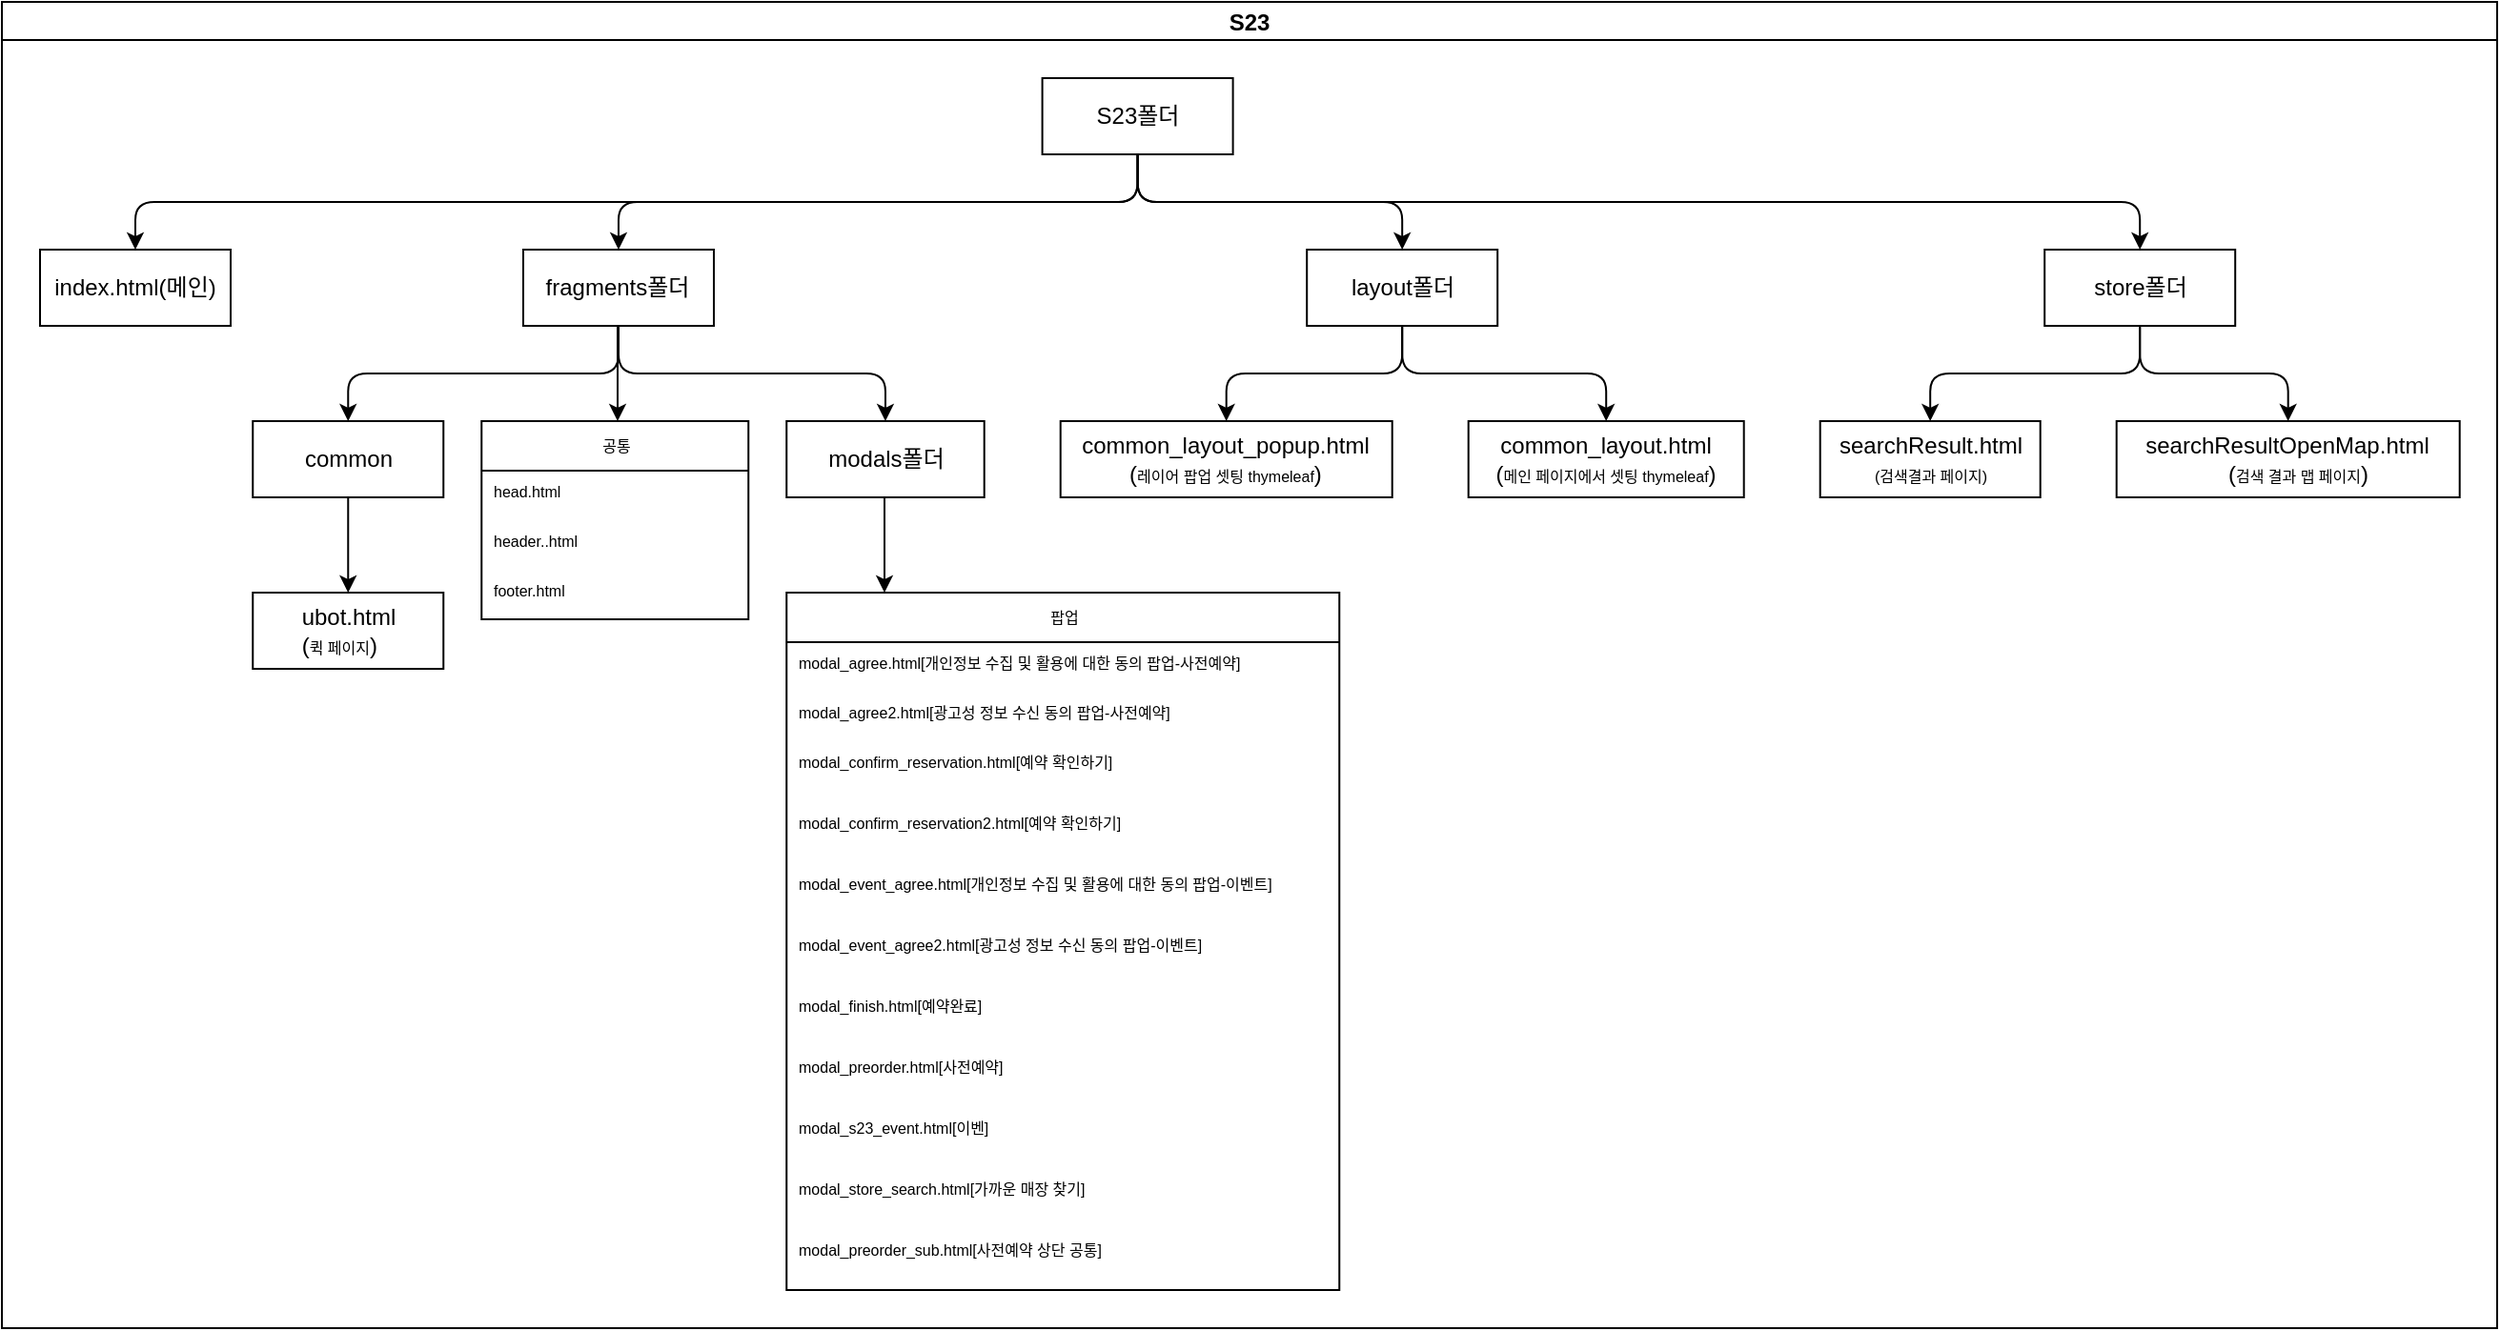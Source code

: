 <mxfile>
    <diagram id="fI8bB1fWbCYDi5huAons" name="Page-1">
        <mxGraphModel dx="644" dy="455" grid="1" gridSize="10" guides="1" tooltips="1" connect="1" arrows="1" fold="1" page="1" pageScale="1" pageWidth="850" pageHeight="1100" math="0" shadow="0">
            <root>
                <mxCell id="0"/>
                <mxCell id="1" parent="0"/>
                <mxCell id="65" value="S23" style="swimlane;startSize=20;horizontal=1;childLayout=treeLayout;horizontalTree=0;resizable=0;containerType=tree;fontSize=12;" parent="1" vertex="1">
                    <mxGeometry x="20" y="20" width="1309" height="696" as="geometry"/>
                </mxCell>
                <mxCell id="66" value="S23폴더" style="whiteSpace=wrap;html=1;" parent="65" vertex="1">
                    <mxGeometry x="545.799" y="40" width="100" height="40" as="geometry"/>
                </mxCell>
                <mxCell id="67" value="&lt;span style=&quot;text-align: left;&quot;&gt;index.html(메인)&lt;/span&gt;" style="whiteSpace=wrap;html=1;" parent="65" vertex="1">
                    <mxGeometry x="20" y="130" width="100" height="40" as="geometry"/>
                </mxCell>
                <mxCell id="68" value="" style="edgeStyle=elbowEdgeStyle;elbow=vertical;html=1;rounded=1;curved=0;sourcePerimeterSpacing=0;targetPerimeterSpacing=0;startSize=6;endSize=6;" parent="65" source="66" target="67" edge="1">
                    <mxGeometry relative="1" as="geometry"/>
                </mxCell>
                <mxCell id="69" value="&lt;span style=&quot;text-align: left;&quot;&gt;fragments폴더&lt;/span&gt;" style="whiteSpace=wrap;html=1;" parent="65" vertex="1">
                    <mxGeometry x="273.488" y="130" width="100" height="40" as="geometry"/>
                </mxCell>
                <mxCell id="70" value="" style="edgeStyle=elbowEdgeStyle;elbow=vertical;html=1;rounded=1;curved=0;sourcePerimeterSpacing=0;targetPerimeterSpacing=0;startSize=6;endSize=6;" parent="65" source="66" target="69" edge="1">
                    <mxGeometry relative="1" as="geometry"/>
                </mxCell>
                <mxCell id="71" value="" style="edgeStyle=elbowEdgeStyle;elbow=vertical;html=1;rounded=1;curved=0;sourcePerimeterSpacing=0;targetPerimeterSpacing=0;startSize=6;endSize=6;" parent="65" source="66" target="72" edge="1">
                    <mxGeometry relative="1" as="geometry">
                        <mxPoint x="-2822.476" y="130" as="sourcePoint"/>
                    </mxGeometry>
                </mxCell>
                <mxCell id="72" value="&lt;span style=&quot;text-align: left;&quot;&gt;layout폴더&lt;/span&gt;" style="whiteSpace=wrap;html=1;" parent="65" vertex="1">
                    <mxGeometry x="684.598" y="130" width="100" height="40" as="geometry"/>
                </mxCell>
                <mxCell id="73" value="" style="edgeStyle=elbowEdgeStyle;elbow=vertical;html=1;rounded=1;curved=0;sourcePerimeterSpacing=0;targetPerimeterSpacing=0;startSize=6;endSize=6;" parent="65" source="66" target="74" edge="1">
                    <mxGeometry relative="1" as="geometry">
                        <mxPoint x="-2832.476" y="130" as="sourcePoint"/>
                    </mxGeometry>
                </mxCell>
                <mxCell id="74" value="&lt;span style=&quot;text-align: left;&quot;&gt;store폴더&lt;/span&gt;" style="whiteSpace=wrap;html=1;" parent="65" vertex="1">
                    <mxGeometry x="1071.598" y="130" width="100" height="40" as="geometry"/>
                </mxCell>
                <mxCell id="77" value="" style="edgeStyle=elbowEdgeStyle;elbow=vertical;html=1;rounded=1;curved=0;sourcePerimeterSpacing=0;targetPerimeterSpacing=0;startSize=6;endSize=6;" parent="65" source="69" target="78" edge="1">
                    <mxGeometry relative="1" as="geometry">
                        <mxPoint x="-2692.476" y="220" as="sourcePoint"/>
                    </mxGeometry>
                </mxCell>
                <mxCell id="78" value="&lt;div style=&quot;text-align: left;&quot;&gt;common&lt;/div&gt;" style="whiteSpace=wrap;html=1;" parent="65" vertex="1">
                    <mxGeometry x="131.628" y="220" width="100" height="40" as="geometry"/>
                </mxCell>
                <mxCell id="79" value="" style="edgeStyle=elbowEdgeStyle;elbow=vertical;html=1;rounded=1;curved=0;sourcePerimeterSpacing=0;targetPerimeterSpacing=0;startSize=6;endSize=6;" parent="65" source="72" target="80" edge="1">
                    <mxGeometry relative="1" as="geometry">
                        <mxPoint x="-2406.476" y="100" as="sourcePoint"/>
                    </mxGeometry>
                </mxCell>
                <mxCell id="80" value="&lt;span style=&quot;text-align: left;&quot;&gt;common_layout_popup.html&lt;br&gt;(&lt;font style=&quot;font-size: 8px;&quot;&gt;레이어 팝업 셋팅 thymeleaf&lt;/font&gt;)&lt;/span&gt;" style="whiteSpace=wrap;html=1;" parent="65" vertex="1">
                    <mxGeometry x="555.348" y="220" width="174" height="40" as="geometry"/>
                </mxCell>
                <mxCell id="81" value="" style="edgeStyle=elbowEdgeStyle;elbow=vertical;html=1;rounded=1;curved=0;sourcePerimeterSpacing=0;targetPerimeterSpacing=0;startSize=6;endSize=6;" parent="65" source="72" target="82" edge="1">
                    <mxGeometry relative="1" as="geometry">
                        <mxPoint x="-2273.476" y="190" as="sourcePoint"/>
                    </mxGeometry>
                </mxCell>
                <mxCell id="82" value="&lt;span style=&quot;text-align: left;&quot;&gt;common_layout.html&lt;br&gt;(&lt;font style=&quot;font-size: 8px;&quot;&gt;메인 페이지에서 셋팅 thymeleaf&lt;/font&gt;)&lt;br&gt;&lt;/span&gt;" style="whiteSpace=wrap;html=1;" parent="65" vertex="1">
                    <mxGeometry x="769.348" y="220" width="144.5" height="40" as="geometry"/>
                </mxCell>
                <mxCell id="83" value="" style="edgeStyle=elbowEdgeStyle;elbow=vertical;html=1;rounded=1;curved=0;sourcePerimeterSpacing=0;targetPerimeterSpacing=0;startSize=6;endSize=6;" parent="65" source="74" target="84" edge="1">
                    <mxGeometry relative="1" as="geometry">
                        <mxPoint x="-1283.951" y="100" as="sourcePoint"/>
                    </mxGeometry>
                </mxCell>
                <mxCell id="84" value="searchResult.html&lt;br&gt;&lt;font style=&quot;font-size: 8px;&quot;&gt;(검색결과 페이지)&lt;/font&gt;" style="whiteSpace=wrap;html=1;" parent="65" vertex="1">
                    <mxGeometry x="953.848" y="220" width="115.5" height="40" as="geometry"/>
                </mxCell>
                <mxCell id="85" value="" style="edgeStyle=elbowEdgeStyle;elbow=vertical;html=1;rounded=1;curved=0;sourcePerimeterSpacing=0;targetPerimeterSpacing=0;startSize=6;endSize=6;" parent="65" source="74" target="86" edge="1">
                    <mxGeometry relative="1" as="geometry">
                        <mxPoint x="-1283.951" y="100" as="sourcePoint"/>
                    </mxGeometry>
                </mxCell>
                <mxCell id="86" value="&lt;div style=&quot;text-align: left;&quot;&gt;&lt;span style=&quot;background-color: initial;&quot;&gt;searchResultOpenMap.html&lt;/span&gt;&lt;/div&gt;&lt;div style=&quot;text-align: left;&quot;&gt;&lt;span style=&quot;background-color: initial;&quot;&gt;&amp;nbsp; &amp;nbsp; &amp;nbsp; &amp;nbsp; &amp;nbsp; &amp;nbsp; &amp;nbsp;(&lt;font style=&quot;font-size: 8px;&quot;&gt;검색 결과 맵 페이지&lt;/font&gt;)&lt;/span&gt;&lt;/div&gt;" style="whiteSpace=wrap;html=1;" parent="65" vertex="1">
                    <mxGeometry x="1109.348" y="220" width="180" height="40" as="geometry"/>
                </mxCell>
                <mxCell id="87" value="" style="edgeStyle=elbowEdgeStyle;elbow=vertical;html=1;rounded=1;curved=0;sourcePerimeterSpacing=0;targetPerimeterSpacing=0;startSize=6;endSize=6;" edge="1" target="88" source="78" parent="65">
                    <mxGeometry relative="1" as="geometry">
                        <mxPoint x="-634.576" y="190" as="sourcePoint"/>
                    </mxGeometry>
                </mxCell>
                <mxCell id="88" value="&lt;div style=&quot;text-align: left;&quot;&gt;ubot.html&lt;/div&gt;&lt;div style=&quot;text-align: left;&quot;&gt;(&lt;font style=&quot;font-size: 8px;&quot;&gt;퀵 페이지&lt;/font&gt;)&lt;/div&gt;" style="whiteSpace=wrap;html=1;" vertex="1" parent="65">
                    <mxGeometry x="131.628" y="310" width="100" height="40" as="geometry"/>
                </mxCell>
                <mxCell id="93" value="" style="edgeStyle=elbowEdgeStyle;elbow=vertical;html=1;rounded=1;curved=0;sourcePerimeterSpacing=0;targetPerimeterSpacing=0;startSize=6;endSize=6;" edge="1" target="94" source="69" parent="65">
                    <mxGeometry relative="1" as="geometry">
                        <mxPoint x="-369.451" y="100" as="sourcePoint"/>
                        <Array as="points">
                            <mxPoint x="323" y="195"/>
                        </Array>
                    </mxGeometry>
                </mxCell>
                <mxCell id="94" value="" style="whiteSpace=wrap;html=1;" vertex="1" parent="65">
                    <mxGeometry x="271.628" y="220" width="100" as="geometry"/>
                </mxCell>
                <mxCell id="109" value="공통" style="swimlane;fontStyle=0;childLayout=stackLayout;horizontal=1;startSize=26;fillColor=none;horizontalStack=0;resizeParent=1;resizeParentMax=0;resizeLast=0;collapsible=1;marginBottom=0;html=1;fontSize=8;" vertex="1" parent="65">
                    <mxGeometry x="251.629" y="220" width="140" height="104" as="geometry"/>
                </mxCell>
                <mxCell id="110" value="head.html" style="text;strokeColor=none;fillColor=none;align=left;verticalAlign=top;spacingLeft=4;spacingRight=4;overflow=hidden;rotatable=0;points=[[0,0.5],[1,0.5]];portConstraint=eastwest;whiteSpace=wrap;html=1;fontSize=8;" vertex="1" parent="109">
                    <mxGeometry y="26" width="140" height="26" as="geometry"/>
                </mxCell>
                <mxCell id="111" value="header..html" style="text;strokeColor=none;fillColor=none;align=left;verticalAlign=top;spacingLeft=4;spacingRight=4;overflow=hidden;rotatable=0;points=[[0,0.5],[1,0.5]];portConstraint=eastwest;whiteSpace=wrap;html=1;fontSize=8;" vertex="1" parent="109">
                    <mxGeometry y="52" width="140" height="26" as="geometry"/>
                </mxCell>
                <mxCell id="112" value="footer.html" style="text;strokeColor=none;fillColor=none;align=left;verticalAlign=top;spacingLeft=4;spacingRight=4;overflow=hidden;rotatable=0;points=[[0,0.5],[1,0.5]];portConstraint=eastwest;whiteSpace=wrap;html=1;fontSize=8;" vertex="1" parent="109">
                    <mxGeometry y="78" width="140" height="26" as="geometry"/>
                </mxCell>
                <mxCell id="117" value="" style="edgeStyle=elbowEdgeStyle;elbow=vertical;html=1;rounded=1;curved=0;sourcePerimeterSpacing=0;targetPerimeterSpacing=0;startSize=6;endSize=6;" edge="1" target="118" source="69" parent="65">
                    <mxGeometry relative="1" as="geometry">
                        <mxPoint x="91.674" y="100" as="sourcePoint"/>
                    </mxGeometry>
                </mxCell>
                <mxCell id="118" value="&lt;span style=&quot;text-align: left;&quot;&gt;modals폴더&lt;/span&gt;" style="whiteSpace=wrap;html=1;" vertex="1" parent="65">
                    <mxGeometry x="411.628" y="220" width="103.72" height="40" as="geometry"/>
                </mxCell>
                <mxCell id="119" value="" style="edgeStyle=elbowEdgeStyle;elbow=vertical;html=1;rounded=1;curved=0;sourcePerimeterSpacing=0;targetPerimeterSpacing=0;startSize=6;endSize=6;" edge="1" target="120" source="118" parent="65">
                    <mxGeometry relative="1" as="geometry">
                        <mxPoint x="343.674" y="190" as="sourcePoint"/>
                        <Array as="points">
                            <mxPoint x="463" y="290"/>
                            <mxPoint x="501.674" y="270"/>
                        </Array>
                    </mxGeometry>
                </mxCell>
                <mxCell id="120" value="" style="whiteSpace=wrap;html=1;" vertex="1" parent="65">
                    <mxGeometry x="413.488" y="310" width="100" as="geometry"/>
                </mxCell>
                <mxCell id="123" value="팝업" style="swimlane;fontStyle=0;childLayout=stackLayout;horizontal=1;startSize=26;fillColor=none;horizontalStack=0;resizeParent=1;resizeParentMax=0;resizeLast=0;collapsible=1;marginBottom=0;html=1;fontSize=8;" vertex="1" parent="65">
                    <mxGeometry x="411.629" y="310" width="290" height="366" as="geometry">
                        <mxRectangle x="411.629" y="310" width="60" height="26" as="alternateBounds"/>
                    </mxGeometry>
                </mxCell>
                <mxCell id="124" value="modal_agree.html[개인정보 수집 및 활용에 대한 동의 팝업-사전예약]" style="text;strokeColor=none;fillColor=none;align=left;verticalAlign=top;spacingLeft=4;spacingRight=4;overflow=hidden;rotatable=0;points=[[0,0.5],[1,0.5]];portConstraint=eastwest;whiteSpace=wrap;html=1;fontSize=8;" vertex="1" parent="123">
                    <mxGeometry y="26" width="290" height="26" as="geometry"/>
                </mxCell>
                <mxCell id="125" value="modal_agree2.html[광고성 정보 수신 동의 팝업-사전예약]" style="text;strokeColor=none;fillColor=none;align=left;verticalAlign=top;spacingLeft=4;spacingRight=4;overflow=hidden;rotatable=0;points=[[0,0.5],[1,0.5]];portConstraint=eastwest;whiteSpace=wrap;html=1;fontSize=8;" vertex="1" parent="123">
                    <mxGeometry y="52" width="290" height="26" as="geometry"/>
                </mxCell>
                <mxCell id="126" value="modal_confirm_reservation.html[예약 확인하기]" style="text;strokeColor=none;fillColor=none;align=left;verticalAlign=top;spacingLeft=4;spacingRight=4;overflow=hidden;rotatable=0;points=[[0,0.5],[1,0.5]];portConstraint=eastwest;whiteSpace=wrap;html=1;fontSize=8;" vertex="1" parent="123">
                    <mxGeometry y="78" width="290" height="32" as="geometry"/>
                </mxCell>
                <mxCell id="147" value="modal_confirm_reservation2.html[예약 확인하기]" style="text;strokeColor=none;fillColor=none;align=left;verticalAlign=top;spacingLeft=4;spacingRight=4;overflow=hidden;rotatable=0;points=[[0,0.5],[1,0.5]];portConstraint=eastwest;whiteSpace=wrap;html=1;fontSize=8;" vertex="1" parent="123">
                    <mxGeometry y="110" width="290" height="32" as="geometry"/>
                </mxCell>
                <mxCell id="148" value="modal_event_agree.html[개인정보 수집 및 활용에 대한 동의 팝업-이벤트]" style="text;strokeColor=none;fillColor=none;align=left;verticalAlign=top;spacingLeft=4;spacingRight=4;overflow=hidden;rotatable=0;points=[[0,0.5],[1,0.5]];portConstraint=eastwest;whiteSpace=wrap;html=1;fontSize=8;" vertex="1" parent="123">
                    <mxGeometry y="142" width="290" height="32" as="geometry"/>
                </mxCell>
                <mxCell id="149" value="modal_event_agree2.html[광고성 정보 수신 동의 팝업-이벤트]" style="text;strokeColor=none;fillColor=none;align=left;verticalAlign=top;spacingLeft=4;spacingRight=4;overflow=hidden;rotatable=0;points=[[0,0.5],[1,0.5]];portConstraint=eastwest;whiteSpace=wrap;html=1;fontSize=8;" vertex="1" parent="123">
                    <mxGeometry y="174" width="290" height="32" as="geometry"/>
                </mxCell>
                <mxCell id="150" value="modal_finish.html[예약완료]" style="text;strokeColor=none;fillColor=none;align=left;verticalAlign=top;spacingLeft=4;spacingRight=4;overflow=hidden;rotatable=0;points=[[0,0.5],[1,0.5]];portConstraint=eastwest;whiteSpace=wrap;html=1;fontSize=8;" vertex="1" parent="123">
                    <mxGeometry y="206" width="290" height="32" as="geometry"/>
                </mxCell>
                <mxCell id="151" value="modal_preorder.html[사전예약]" style="text;strokeColor=none;fillColor=none;align=left;verticalAlign=top;spacingLeft=4;spacingRight=4;overflow=hidden;rotatable=0;points=[[0,0.5],[1,0.5]];portConstraint=eastwest;whiteSpace=wrap;html=1;fontSize=8;" vertex="1" parent="123">
                    <mxGeometry y="238" width="290" height="32" as="geometry"/>
                </mxCell>
                <mxCell id="152" value="modal_s23_event.html[이벤]" style="text;strokeColor=none;fillColor=none;align=left;verticalAlign=top;spacingLeft=4;spacingRight=4;overflow=hidden;rotatable=0;points=[[0,0.5],[1,0.5]];portConstraint=eastwest;whiteSpace=wrap;html=1;fontSize=8;" vertex="1" parent="123">
                    <mxGeometry y="270" width="290" height="32" as="geometry"/>
                </mxCell>
                <mxCell id="153" value="modal_store_search.html[가까운 매장 찾기]" style="text;strokeColor=none;fillColor=none;align=left;verticalAlign=top;spacingLeft=4;spacingRight=4;overflow=hidden;rotatable=0;points=[[0,0.5],[1,0.5]];portConstraint=eastwest;whiteSpace=wrap;html=1;fontSize=8;" vertex="1" parent="123">
                    <mxGeometry y="302" width="290" height="32" as="geometry"/>
                </mxCell>
                <mxCell id="154" value="modal_preorder_sub.html[사전예약 상단 공통]" style="text;strokeColor=none;fillColor=none;align=left;verticalAlign=top;spacingLeft=4;spacingRight=4;overflow=hidden;rotatable=0;points=[[0,0.5],[1,0.5]];portConstraint=eastwest;whiteSpace=wrap;html=1;fontSize=8;" vertex="1" parent="123">
                    <mxGeometry y="334" width="290" height="32" as="geometry"/>
                </mxCell>
            </root>
        </mxGraphModel>
    </diagram>
</mxfile>